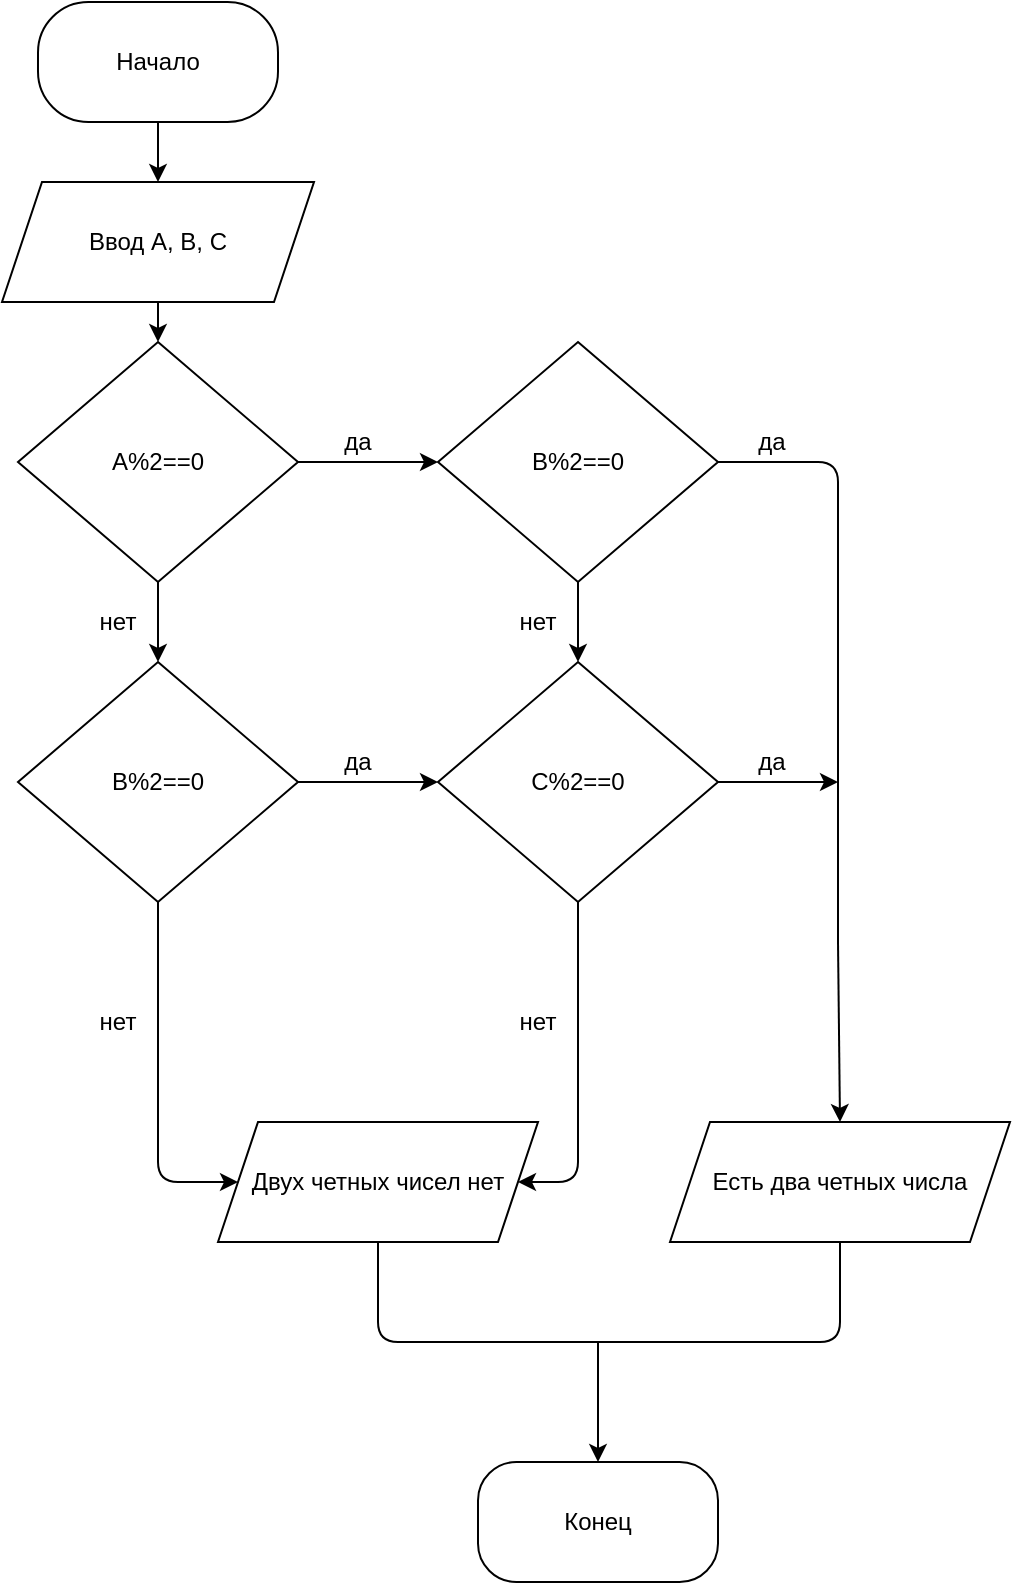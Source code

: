 <mxfile version="13.6.2" type="device"><diagram id="anLTsdS4rho1ZAWVYVu-" name="Page-1"><mxGraphModel dx="1024" dy="592" grid="1" gridSize="10" guides="1" tooltips="1" connect="1" arrows="1" fold="1" page="1" pageScale="1" pageWidth="827" pageHeight="1169" math="0" shadow="0"><root><mxCell id="0"/><mxCell id="1" parent="0"/><mxCell id="xb5GiSTbjzArsxJ4i7Dk-3" value="Ввод A, B, С" style="shape=parallelogram;perimeter=parallelogramPerimeter;whiteSpace=wrap;html=1;fixedSize=1;" parent="1" vertex="1"><mxGeometry x="182" y="100" width="156" height="60" as="geometry"/></mxCell><mxCell id="xb5GiSTbjzArsxJ4i7Dk-4" value="Начало" style="rounded=1;whiteSpace=wrap;html=1;arcSize=42;" parent="1" vertex="1"><mxGeometry x="200" y="10" width="120" height="60" as="geometry"/></mxCell><mxCell id="xb5GiSTbjzArsxJ4i7Dk-5" value="A%2==0" style="rhombus;whiteSpace=wrap;html=1;" parent="1" vertex="1"><mxGeometry x="190" y="180" width="140" height="120" as="geometry"/></mxCell><mxCell id="xb5GiSTbjzArsxJ4i7Dk-6" value="" style="endArrow=classic;html=1;exitX=0.5;exitY=1;exitDx=0;exitDy=0;entryX=0.5;entryY=0;entryDx=0;entryDy=0;" parent="1" source="xb5GiSTbjzArsxJ4i7Dk-4" target="xb5GiSTbjzArsxJ4i7Dk-3" edge="1"><mxGeometry width="50" height="50" relative="1" as="geometry"><mxPoint x="380" y="410" as="sourcePoint"/><mxPoint x="430" y="360" as="targetPoint"/></mxGeometry></mxCell><mxCell id="xb5GiSTbjzArsxJ4i7Dk-7" value="" style="endArrow=classic;html=1;exitX=0.5;exitY=1;exitDx=0;exitDy=0;entryX=0.5;entryY=0;entryDx=0;entryDy=0;" parent="1" source="xb5GiSTbjzArsxJ4i7Dk-3" target="xb5GiSTbjzArsxJ4i7Dk-5" edge="1"><mxGeometry width="50" height="50" relative="1" as="geometry"><mxPoint x="380" y="410" as="sourcePoint"/><mxPoint x="430" y="360" as="targetPoint"/></mxGeometry></mxCell><mxCell id="xb5GiSTbjzArsxJ4i7Dk-8" value="&lt;span&gt;B%2==0&lt;/span&gt;" style="rhombus;whiteSpace=wrap;html=1;" parent="1" vertex="1"><mxGeometry x="400" y="180" width="140" height="120" as="geometry"/></mxCell><mxCell id="xb5GiSTbjzArsxJ4i7Dk-9" value="&lt;span&gt;B%2==0&lt;/span&gt;" style="rhombus;whiteSpace=wrap;html=1;" parent="1" vertex="1"><mxGeometry x="190" y="340" width="140" height="120" as="geometry"/></mxCell><mxCell id="xb5GiSTbjzArsxJ4i7Dk-10" value="&lt;span&gt;C%2==0&lt;/span&gt;" style="rhombus;whiteSpace=wrap;html=1;" parent="1" vertex="1"><mxGeometry x="400" y="340" width="140" height="120" as="geometry"/></mxCell><mxCell id="xb5GiSTbjzArsxJ4i7Dk-11" value="" style="endArrow=classic;html=1;exitX=0.5;exitY=1;exitDx=0;exitDy=0;" parent="1" source="xb5GiSTbjzArsxJ4i7Dk-5" target="xb5GiSTbjzArsxJ4i7Dk-9" edge="1"><mxGeometry width="50" height="50" relative="1" as="geometry"><mxPoint x="380" y="410" as="sourcePoint"/><mxPoint x="430" y="360" as="targetPoint"/></mxGeometry></mxCell><mxCell id="xb5GiSTbjzArsxJ4i7Dk-12" value="" style="endArrow=classic;html=1;exitX=1;exitY=0.5;exitDx=0;exitDy=0;" parent="1" source="xb5GiSTbjzArsxJ4i7Dk-5" edge="1"><mxGeometry width="50" height="50" relative="1" as="geometry"><mxPoint x="380" y="410" as="sourcePoint"/><mxPoint x="400" y="240" as="targetPoint"/></mxGeometry></mxCell><mxCell id="xb5GiSTbjzArsxJ4i7Dk-13" value="" style="endArrow=classic;html=1;exitX=0.5;exitY=1;exitDx=0;exitDy=0;entryX=0.5;entryY=0;entryDx=0;entryDy=0;" parent="1" source="xb5GiSTbjzArsxJ4i7Dk-8" target="xb5GiSTbjzArsxJ4i7Dk-10" edge="1"><mxGeometry width="50" height="50" relative="1" as="geometry"><mxPoint x="380" y="410" as="sourcePoint"/><mxPoint x="430" y="360" as="targetPoint"/></mxGeometry></mxCell><mxCell id="xb5GiSTbjzArsxJ4i7Dk-14" value="да" style="text;html=1;strokeColor=none;fillColor=none;align=center;verticalAlign=middle;whiteSpace=wrap;rounded=0;" parent="1" vertex="1"><mxGeometry x="340" y="220" width="40" height="20" as="geometry"/></mxCell><mxCell id="xb5GiSTbjzArsxJ4i7Dk-16" value="нет" style="text;html=1;strokeColor=none;fillColor=none;align=center;verticalAlign=middle;whiteSpace=wrap;rounded=0;" parent="1" vertex="1"><mxGeometry x="220" y="310" width="40" height="20" as="geometry"/></mxCell><mxCell id="xb5GiSTbjzArsxJ4i7Dk-18" value="нет" style="text;html=1;strokeColor=none;fillColor=none;align=center;verticalAlign=middle;whiteSpace=wrap;rounded=0;" parent="1" vertex="1"><mxGeometry x="430" y="310" width="40" height="20" as="geometry"/></mxCell><mxCell id="xb5GiSTbjzArsxJ4i7Dk-20" value="да" style="text;html=1;strokeColor=none;fillColor=none;align=center;verticalAlign=middle;whiteSpace=wrap;rounded=0;" parent="1" vertex="1"><mxGeometry x="547" y="220" width="40" height="20" as="geometry"/></mxCell><mxCell id="xb5GiSTbjzArsxJ4i7Dk-21" value="" style="endArrow=none;html=1;entryX=1;entryY=0.5;entryDx=0;entryDy=0;" parent="1" target="xb5GiSTbjzArsxJ4i7Dk-8" edge="1"><mxGeometry width="50" height="50" relative="1" as="geometry"><mxPoint x="600" y="480" as="sourcePoint"/><mxPoint x="510" y="360" as="targetPoint"/><Array as="points"><mxPoint x="600" y="240"/></Array></mxGeometry></mxCell><mxCell id="xb5GiSTbjzArsxJ4i7Dk-22" value="" style="endArrow=classic;html=1;exitX=0.5;exitY=1;exitDx=0;exitDy=0;" parent="1" source="xb5GiSTbjzArsxJ4i7Dk-9" edge="1"><mxGeometry width="50" height="50" relative="1" as="geometry"><mxPoint x="460" y="410" as="sourcePoint"/><mxPoint x="300" y="600" as="targetPoint"/><Array as="points"><mxPoint x="260" y="600"/></Array></mxGeometry></mxCell><mxCell id="xb5GiSTbjzArsxJ4i7Dk-23" value="" style="endArrow=classic;html=1;exitX=0.5;exitY=1;exitDx=0;exitDy=0;" parent="1" source="xb5GiSTbjzArsxJ4i7Dk-10" edge="1"><mxGeometry width="50" height="50" relative="1" as="geometry"><mxPoint x="460" y="410" as="sourcePoint"/><mxPoint x="440" y="600" as="targetPoint"/><Array as="points"><mxPoint x="470" y="600"/></Array></mxGeometry></mxCell><mxCell id="xb5GiSTbjzArsxJ4i7Dk-24" value="нет" style="text;html=1;strokeColor=none;fillColor=none;align=center;verticalAlign=middle;whiteSpace=wrap;rounded=0;" parent="1" vertex="1"><mxGeometry x="220" y="510" width="40" height="20" as="geometry"/></mxCell><mxCell id="xb5GiSTbjzArsxJ4i7Dk-25" value="нет" style="text;html=1;strokeColor=none;fillColor=none;align=center;verticalAlign=middle;whiteSpace=wrap;rounded=0;" parent="1" vertex="1"><mxGeometry x="430" y="510" width="40" height="20" as="geometry"/></mxCell><mxCell id="xb5GiSTbjzArsxJ4i7Dk-26" value="Двух четных чисел нет" style="shape=parallelogram;perimeter=parallelogramPerimeter;whiteSpace=wrap;html=1;fixedSize=1;" parent="1" vertex="1"><mxGeometry x="290" y="570" width="160" height="60" as="geometry"/></mxCell><mxCell id="xb5GiSTbjzArsxJ4i7Dk-27" value="" style="endArrow=classic;html=1;exitX=1;exitY=0.5;exitDx=0;exitDy=0;" parent="1" source="xb5GiSTbjzArsxJ4i7Dk-9" target="xb5GiSTbjzArsxJ4i7Dk-10" edge="1"><mxGeometry width="50" height="50" relative="1" as="geometry"><mxPoint x="460" y="410" as="sourcePoint"/><mxPoint x="510" y="360" as="targetPoint"/></mxGeometry></mxCell><mxCell id="xb5GiSTbjzArsxJ4i7Dk-28" value="" style="endArrow=classic;html=1;exitX=1;exitY=0.5;exitDx=0;exitDy=0;" parent="1" source="xb5GiSTbjzArsxJ4i7Dk-10" edge="1"><mxGeometry width="50" height="50" relative="1" as="geometry"><mxPoint x="460" y="410" as="sourcePoint"/><mxPoint x="600" y="400" as="targetPoint"/></mxGeometry></mxCell><mxCell id="xb5GiSTbjzArsxJ4i7Dk-30" value="да" style="text;html=1;strokeColor=none;fillColor=none;align=center;verticalAlign=middle;whiteSpace=wrap;rounded=0;" parent="1" vertex="1"><mxGeometry x="340" y="380" width="40" height="20" as="geometry"/></mxCell><mxCell id="xb5GiSTbjzArsxJ4i7Dk-31" value="да" style="text;html=1;strokeColor=none;fillColor=none;align=center;verticalAlign=middle;whiteSpace=wrap;rounded=0;" parent="1" vertex="1"><mxGeometry x="547" y="380" width="40" height="20" as="geometry"/></mxCell><mxCell id="xb5GiSTbjzArsxJ4i7Dk-33" value="Есть два четных числа" style="shape=parallelogram;perimeter=parallelogramPerimeter;whiteSpace=wrap;html=1;fixedSize=1;" parent="1" vertex="1"><mxGeometry x="516" y="570" width="170" height="60" as="geometry"/></mxCell><mxCell id="xb5GiSTbjzArsxJ4i7Dk-35" value="" style="endArrow=classic;html=1;entryX=0.5;entryY=0;entryDx=0;entryDy=0;" parent="1" target="xb5GiSTbjzArsxJ4i7Dk-33" edge="1"><mxGeometry width="50" height="50" relative="1" as="geometry"><mxPoint x="600" y="480" as="sourcePoint"/><mxPoint x="600" y="550" as="targetPoint"/></mxGeometry></mxCell><mxCell id="xb5GiSTbjzArsxJ4i7Dk-36" value="Конец" style="rounded=1;whiteSpace=wrap;html=1;arcSize=32;" parent="1" vertex="1"><mxGeometry x="420" y="740" width="120" height="60" as="geometry"/></mxCell><mxCell id="d--QaNCWBnv1Ha1wcp64-1" value="" style="endArrow=none;html=1;exitX=0.5;exitY=1;exitDx=0;exitDy=0;" parent="1" source="xb5GiSTbjzArsxJ4i7Dk-26" edge="1"><mxGeometry width="50" height="50" relative="1" as="geometry"><mxPoint x="660" y="510" as="sourcePoint"/><mxPoint x="480" y="680" as="targetPoint"/><Array as="points"><mxPoint x="370" y="680"/></Array></mxGeometry></mxCell><mxCell id="d--QaNCWBnv1Ha1wcp64-2" value="" style="endArrow=none;html=1;exitX=0.5;exitY=1;exitDx=0;exitDy=0;" parent="1" source="xb5GiSTbjzArsxJ4i7Dk-33" edge="1"><mxGeometry width="50" height="50" relative="1" as="geometry"><mxPoint x="660" y="510" as="sourcePoint"/><mxPoint x="480" y="680" as="targetPoint"/><Array as="points"><mxPoint x="601" y="680"/></Array></mxGeometry></mxCell><mxCell id="d--QaNCWBnv1Ha1wcp64-4" value="" style="endArrow=classic;html=1;entryX=0.5;entryY=0;entryDx=0;entryDy=0;" parent="1" target="xb5GiSTbjzArsxJ4i7Dk-36" edge="1"><mxGeometry width="50" height="50" relative="1" as="geometry"><mxPoint x="480" y="680" as="sourcePoint"/><mxPoint x="710" y="460" as="targetPoint"/></mxGeometry></mxCell></root></mxGraphModel></diagram></mxfile>